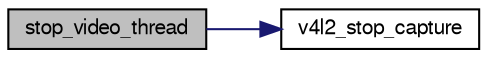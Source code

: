 digraph "stop_video_thread"
{
  edge [fontname="FreeSans",fontsize="10",labelfontname="FreeSans",labelfontsize="10"];
  node [fontname="FreeSans",fontsize="10",shape=record];
  rankdir="LR";
  Node1 [label="stop_video_thread",height=0.2,width=0.4,color="black", fillcolor="grey75", style="filled", fontcolor="black"];
  Node1 -> Node2 [color="midnightblue",fontsize="10",style="solid",fontname="FreeSans"];
  Node2 [label="v4l2_stop_capture",height=0.2,width=0.4,color="black", fillcolor="white", style="filled",URL="$v4l2_8c.html#ac793d6bd02a9c7b138146a848bf93bea",tooltip="Stop capturing of the image stream (Thread safe) This function is blocking until capturing thread is ..."];
}
